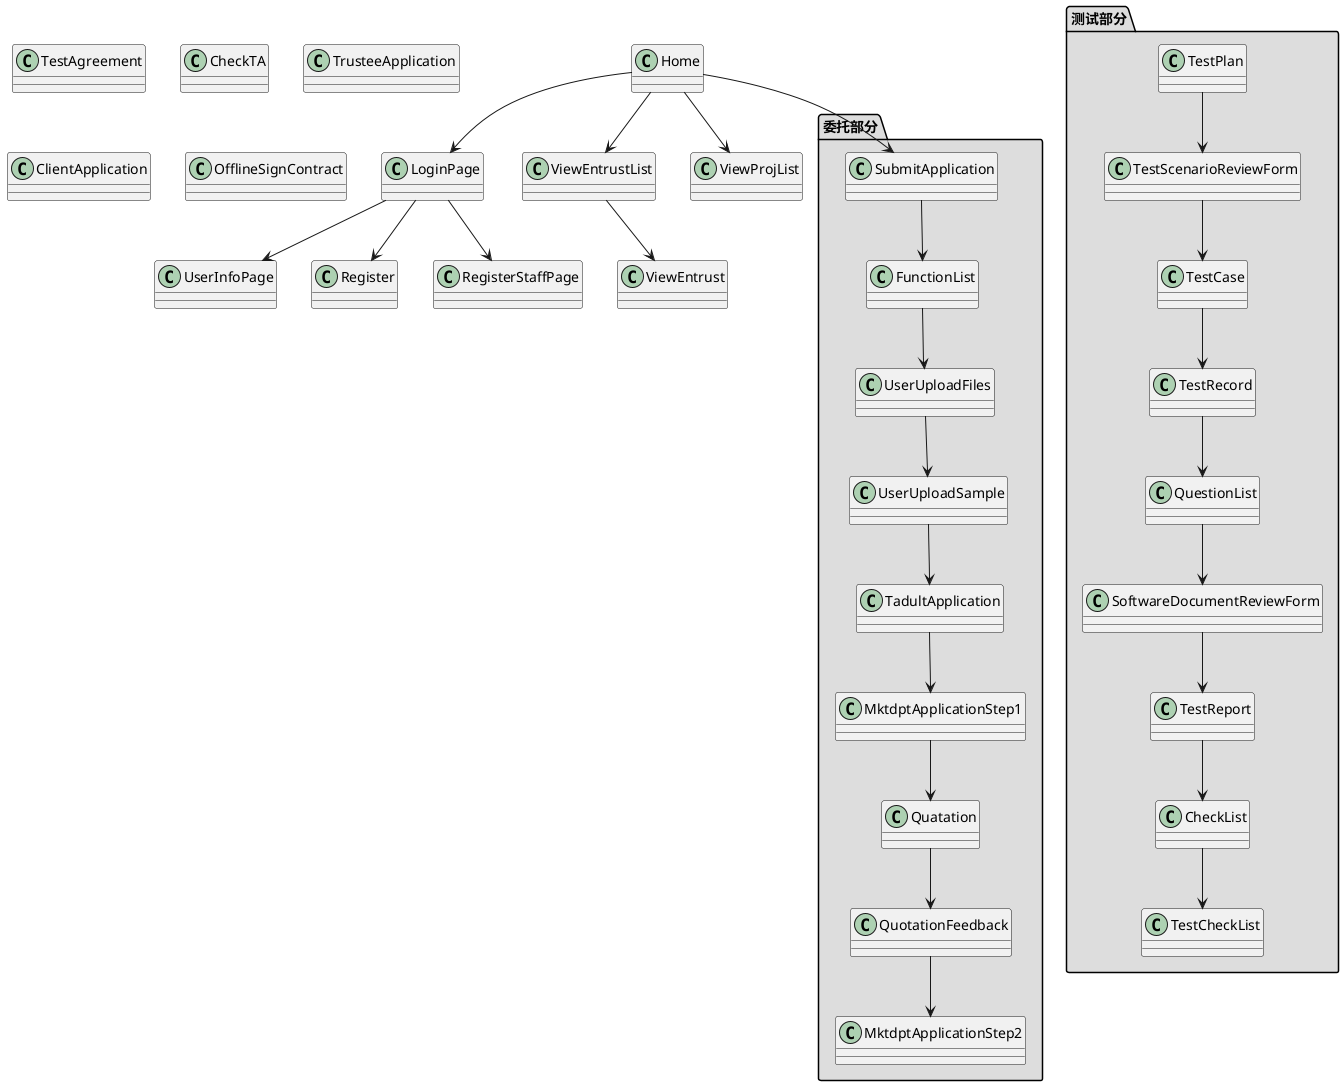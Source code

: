 @startuml
'基础界面
'----------------------
class Home 
'主界面
class LoginPage
'登录界面
class UserInfoPage
'用户信息界面 
class Register
'注册界面
class RegisterStaffPage
'注册工作人员界面
class ViewEntrustList
'查看委托列表
class ViewProjList
'查看项目列表
class ViewEntrust
'查看委托

Home-->LoginPage
LoginPage-->UserInfoPage
LoginPage-->Register
LoginPage-->RegisterStaffPage
Home-->ViewEntrustList
Home-->ViewProjList
ViewEntrustList-->ViewEntrust

'----------------------
'委托部分
'----------------------
Package "委托部分" #DDDDDD{
class SubmitApplication
'申请表
class FunctionList
'委托测试软件功能列表
class UserUploadFiles
'用户上传软件文档
class UserUploadSample
'用户上传样品
class TadultApplication
'测试部审核用户申请表
class MktdptApplicationStep1
'市场部审核用户申请表
class Quatation
'市场部填写报价单
class QuotationFeedback
'用户查看报价单并进行回复
class MktdptApplicationStep2
'市场部填写项目编号
Home-->SubmitApplication
SubmitApplication-->FunctionList
FunctionList-->UserUploadFiles
UserUploadFiles-->UserUploadSample
UserUploadSample-->TadultApplication
TadultApplication-->MktdptApplicationStep1
MktdptApplicationStep1-->Quatation
Quatation-->QuotationFeedback
QuotationFeedback-->MktdptApplicationStep2


}
'----------------------
'合同部分
'----------------------

class TestAgreement
'履行期限(受托方)
class CheckTA
'确认履行期限
class TrusteeApplication
'签章(受托方)
class ClientApplication
'签章(委托方)
class OfflineSignContract
'线下签署保密协议

'----------------------
'测试部分
'----------------------
Package "测试部分" #DDDDDD{

class TestPlan
'软件测试方案
class TestScenarioReviewForm
'软件测试方案评审表
class TestCase
'测试用例
class TestRecord
'测试记录
class QuestionList
'软件测试问题清单
class SoftwareDocumentReviewForm
'软件文档评审表
class TestReport
'测试报告
class CheckList
'测试报告检查表
class TestCheckList
'软件项目委托测试工作检查表
TestPlan-->TestScenarioReviewForm
TestScenarioReviewForm-->TestCase
TestCase-->TestRecord
TestRecord-->QuestionList
QuestionList-->SoftwareDocumentReviewForm
SoftwareDocumentReviewForm-->TestReport
TestReport-->CheckList
CheckList-->TestCheckList
}

@enduml